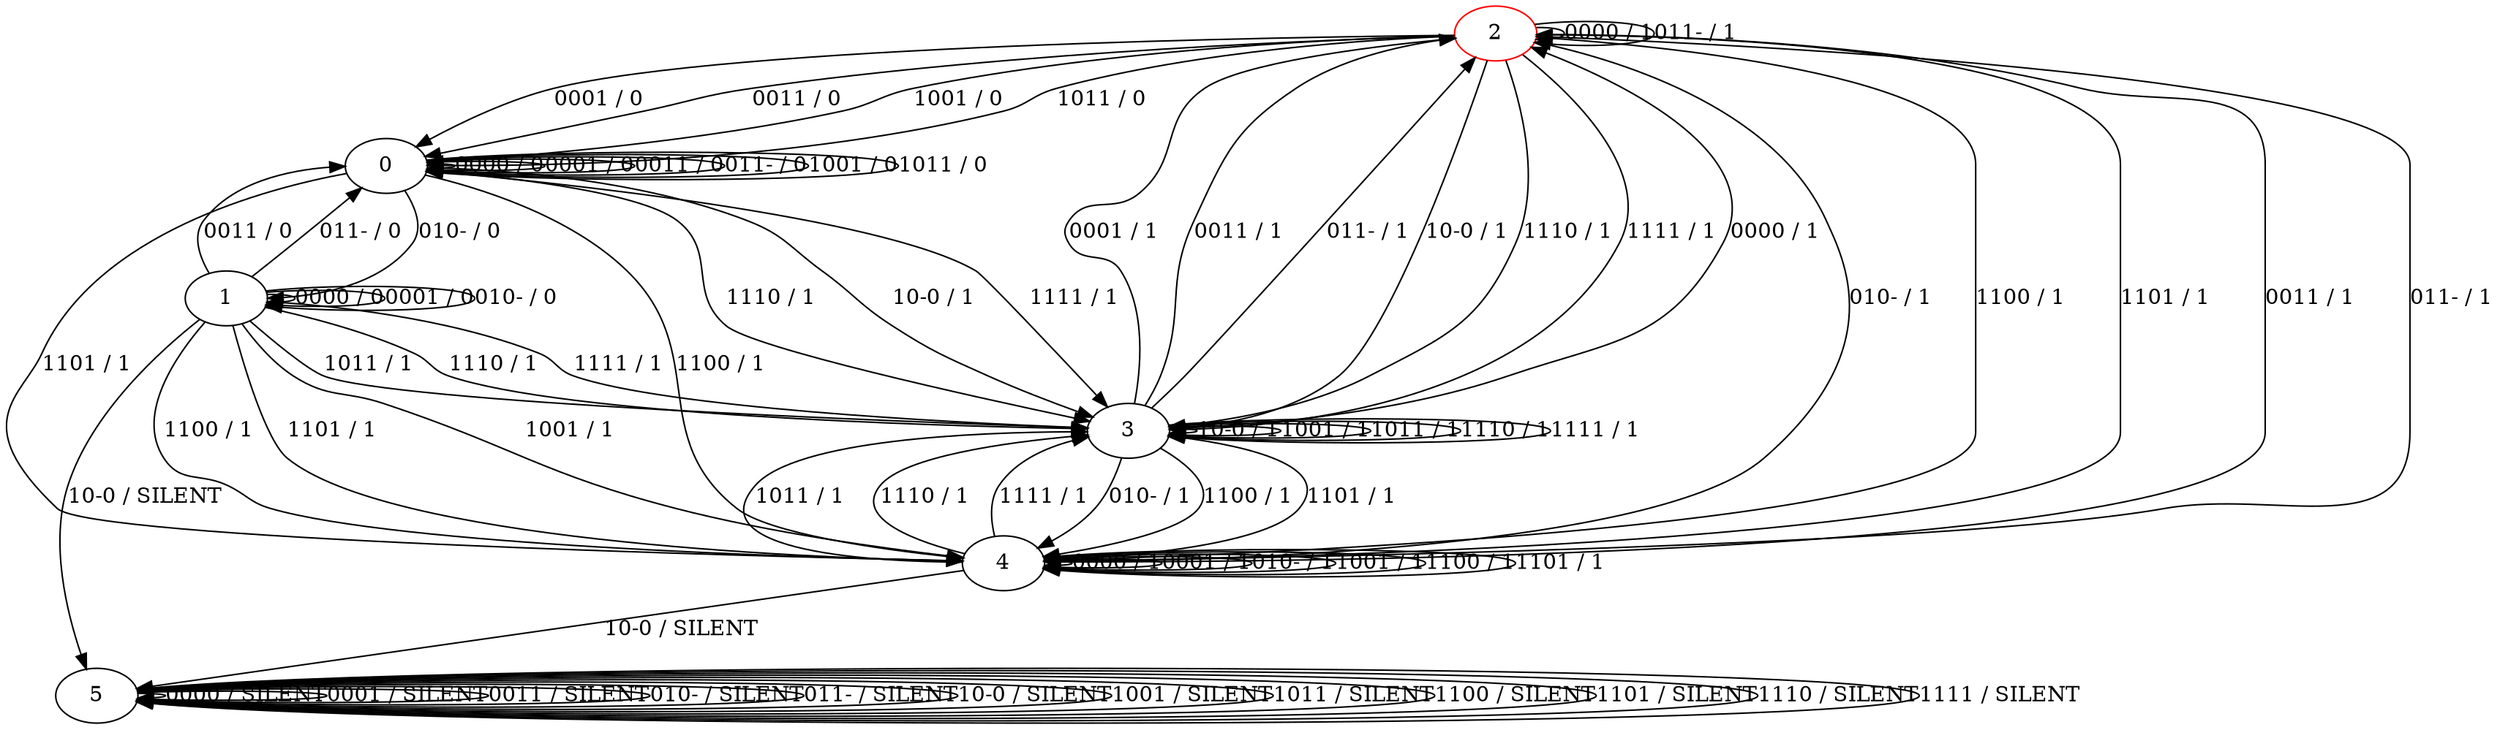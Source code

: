 digraph {
2 [color="red"]
0
1
3
4
5
2 -> 2 [label="0000 / 1"]
2 -> 0 [label="0001 / 0"]
2 -> 0 [label="0011 / 0"]
2 -> 4 [label="010- / 1"]
2 -> 2 [label="011- / 1"]
2 -> 3 [label="10-0 / 1"]
2 -> 0 [label="1001 / 0"]
2 -> 0 [label="1011 / 0"]
2 -> 4 [label="1100 / 1"]
2 -> 4 [label="1101 / 1"]
2 -> 3 [label="1110 / 1"]
2 -> 3 [label="1111 / 1"]
0 -> 0 [label="0000 / 0"]
0 -> 0 [label="0001 / 0"]
0 -> 0 [label="0011 / 0"]
0 -> 1 [label="010- / 0"]
0 -> 0 [label="011- / 0"]
0 -> 3 [label="10-0 / 1"]
0 -> 0 [label="1001 / 0"]
0 -> 0 [label="1011 / 0"]
0 -> 4 [label="1100 / 1"]
0 -> 4 [label="1101 / 1"]
0 -> 3 [label="1110 / 1"]
0 -> 3 [label="1111 / 1"]
1 -> 1 [label="0000 / 0"]
1 -> 1 [label="0001 / 0"]
1 -> 0 [label="0011 / 0"]
1 -> 1 [label="010- / 0"]
1 -> 0 [label="011- / 0"]
1 -> 5 [label="10-0 / SILENT"]
1 -> 4 [label="1001 / 1"]
1 -> 3 [label="1011 / 1"]
1 -> 4 [label="1100 / 1"]
1 -> 4 [label="1101 / 1"]
1 -> 3 [label="1110 / 1"]
1 -> 3 [label="1111 / 1"]
3 -> 2 [label="0000 / 1"]
3 -> 2 [label="0001 / 1"]
3 -> 2 [label="0011 / 1"]
3 -> 4 [label="010- / 1"]
3 -> 2 [label="011- / 1"]
3 -> 3 [label="10-0 / 1"]
3 -> 3 [label="1001 / 1"]
3 -> 3 [label="1011 / 1"]
3 -> 4 [label="1100 / 1"]
3 -> 4 [label="1101 / 1"]
3 -> 3 [label="1110 / 1"]
3 -> 3 [label="1111 / 1"]
4 -> 4 [label="0000 / 1"]
4 -> 4 [label="0001 / 1"]
4 -> 2 [label="0011 / 1"]
4 -> 4 [label="010- / 1"]
4 -> 2 [label="011- / 1"]
4 -> 5 [label="10-0 / SILENT"]
4 -> 4 [label="1001 / 1"]
4 -> 3 [label="1011 / 1"]
4 -> 4 [label="1100 / 1"]
4 -> 4 [label="1101 / 1"]
4 -> 3 [label="1110 / 1"]
4 -> 3 [label="1111 / 1"]
5 -> 5 [label="0000 / SILENT"]
5 -> 5 [label="0001 / SILENT"]
5 -> 5 [label="0011 / SILENT"]
5 -> 5 [label="010- / SILENT"]
5 -> 5 [label="011- / SILENT"]
5 -> 5 [label="10-0 / SILENT"]
5 -> 5 [label="1001 / SILENT"]
5 -> 5 [label="1011 / SILENT"]
5 -> 5 [label="1100 / SILENT"]
5 -> 5 [label="1101 / SILENT"]
5 -> 5 [label="1110 / SILENT"]
5 -> 5 [label="1111 / SILENT"]
}
